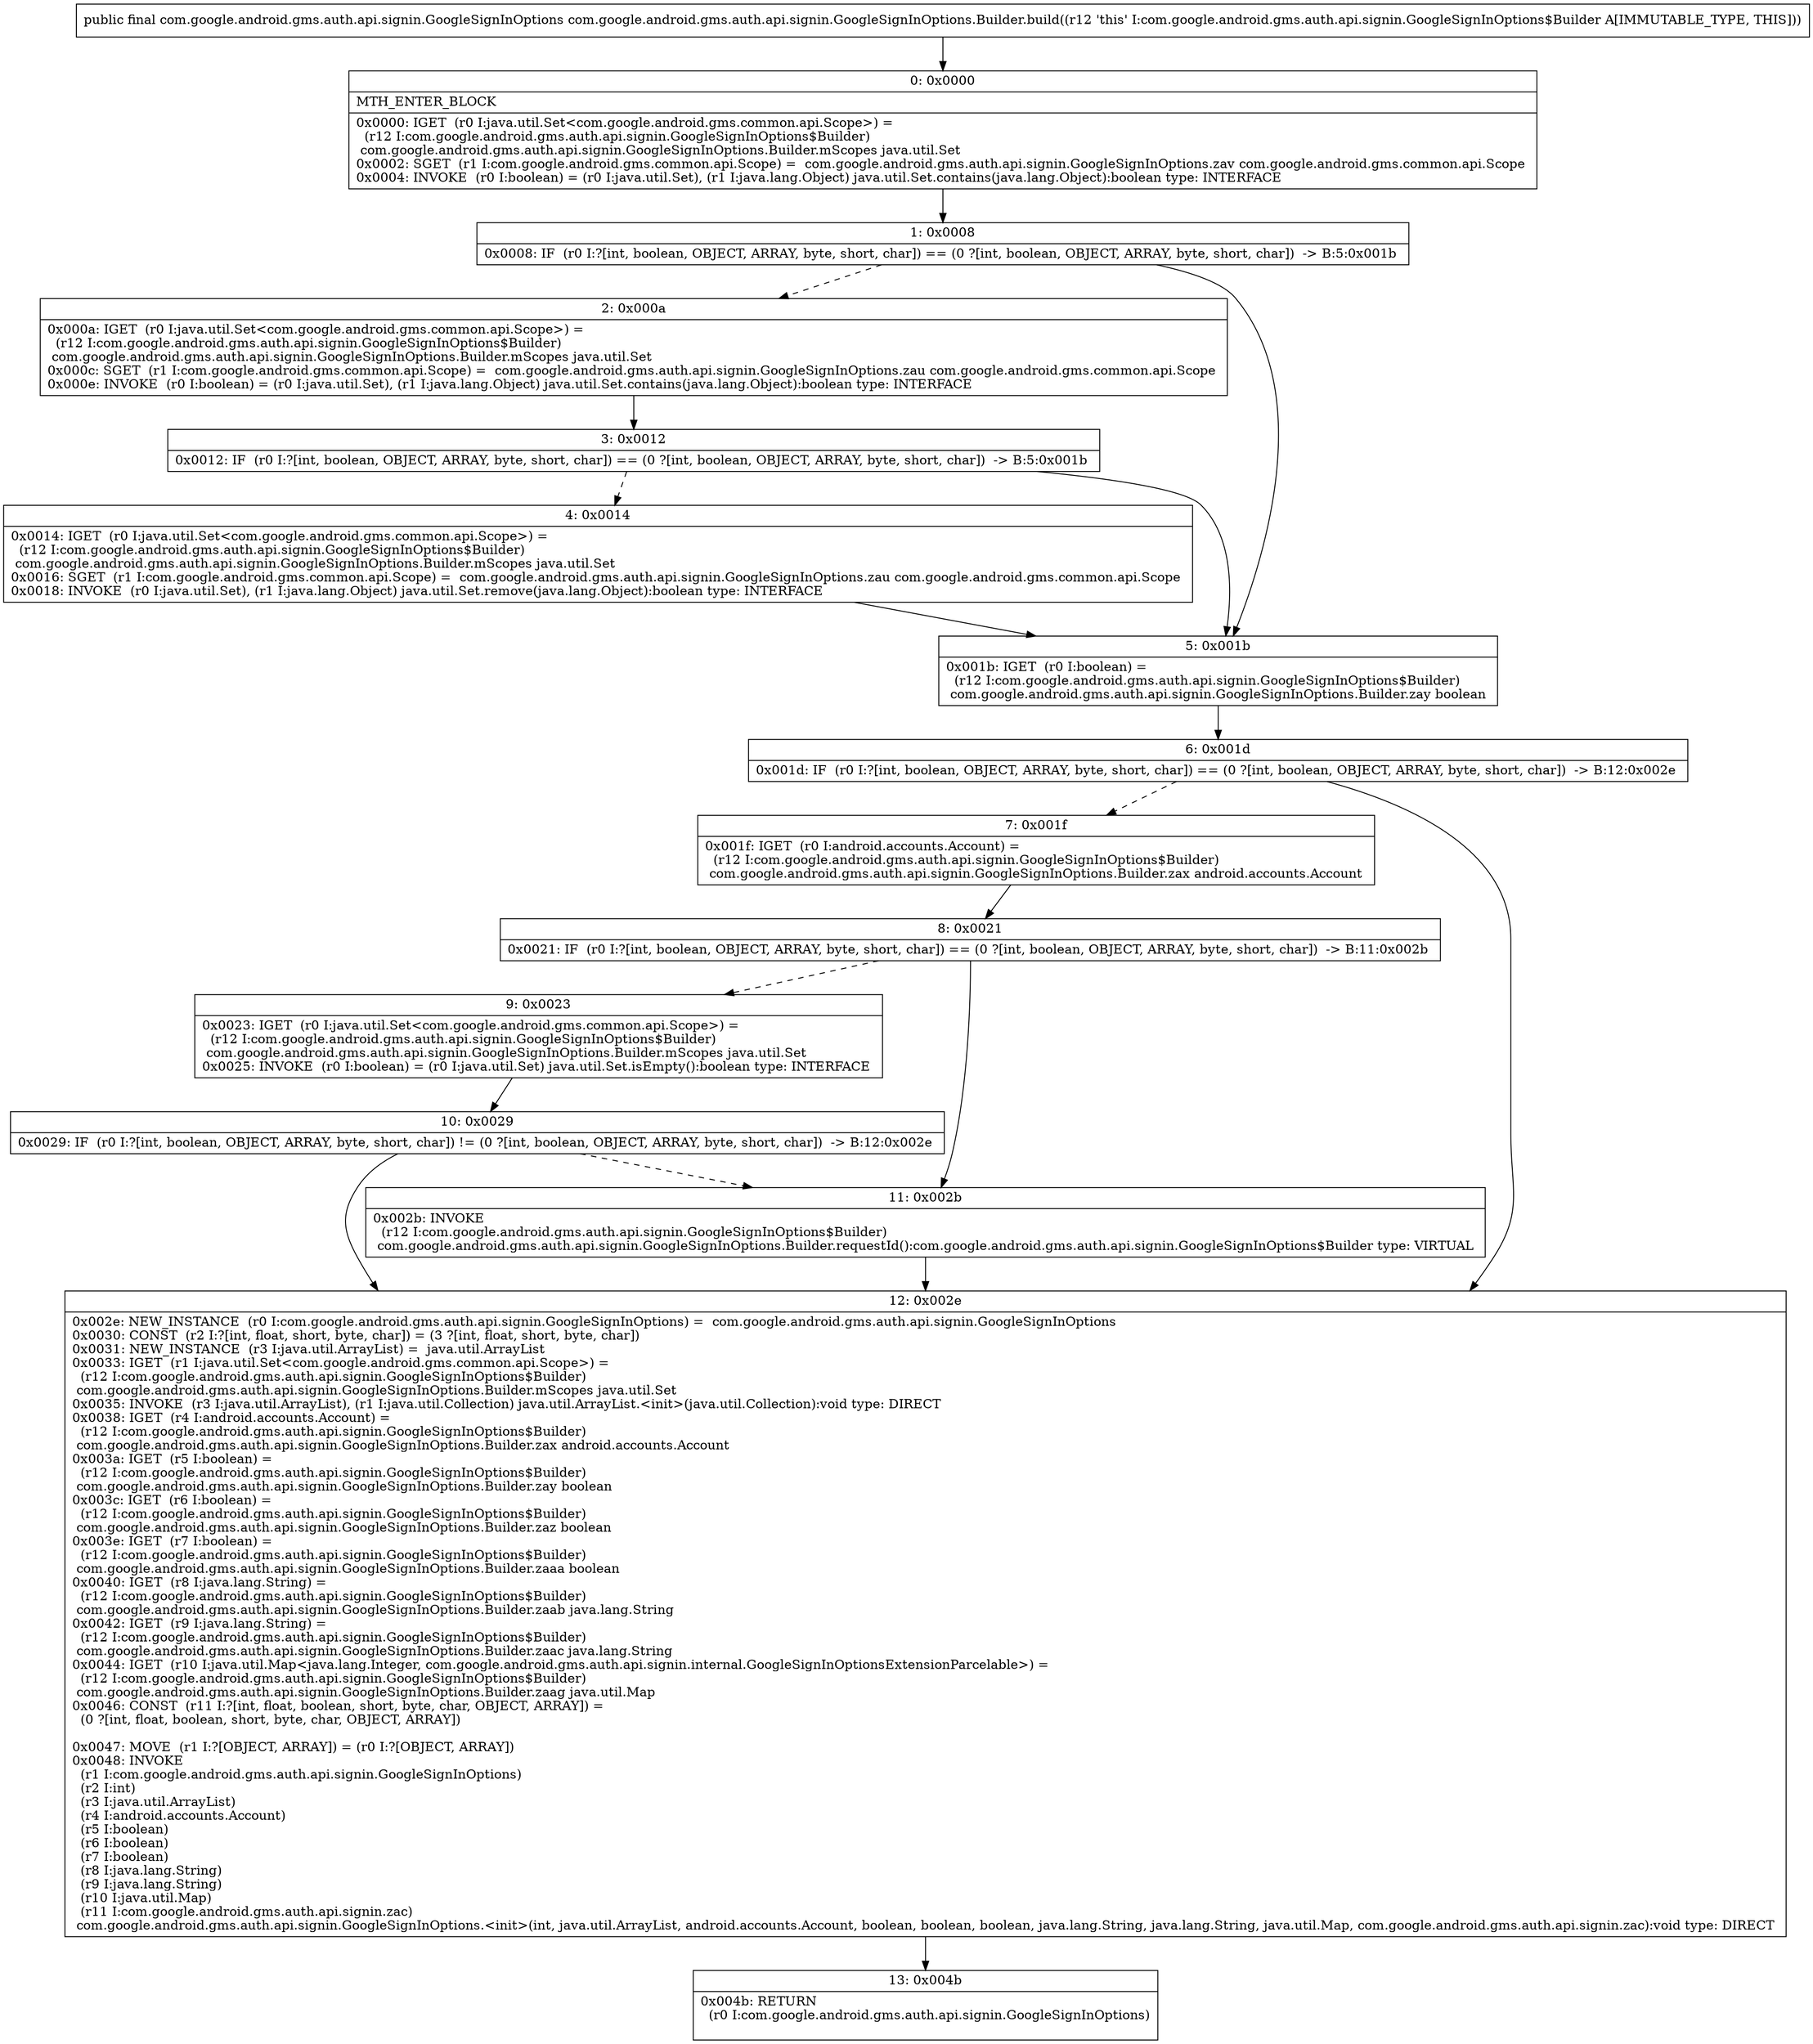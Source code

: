 digraph "CFG forcom.google.android.gms.auth.api.signin.GoogleSignInOptions.Builder.build()Lcom\/google\/android\/gms\/auth\/api\/signin\/GoogleSignInOptions;" {
Node_0 [shape=record,label="{0\:\ 0x0000|MTH_ENTER_BLOCK\l|0x0000: IGET  (r0 I:java.util.Set\<com.google.android.gms.common.api.Scope\>) = \l  (r12 I:com.google.android.gms.auth.api.signin.GoogleSignInOptions$Builder)\l com.google.android.gms.auth.api.signin.GoogleSignInOptions.Builder.mScopes java.util.Set \l0x0002: SGET  (r1 I:com.google.android.gms.common.api.Scope) =  com.google.android.gms.auth.api.signin.GoogleSignInOptions.zav com.google.android.gms.common.api.Scope \l0x0004: INVOKE  (r0 I:boolean) = (r0 I:java.util.Set), (r1 I:java.lang.Object) java.util.Set.contains(java.lang.Object):boolean type: INTERFACE \l}"];
Node_1 [shape=record,label="{1\:\ 0x0008|0x0008: IF  (r0 I:?[int, boolean, OBJECT, ARRAY, byte, short, char]) == (0 ?[int, boolean, OBJECT, ARRAY, byte, short, char])  \-\> B:5:0x001b \l}"];
Node_2 [shape=record,label="{2\:\ 0x000a|0x000a: IGET  (r0 I:java.util.Set\<com.google.android.gms.common.api.Scope\>) = \l  (r12 I:com.google.android.gms.auth.api.signin.GoogleSignInOptions$Builder)\l com.google.android.gms.auth.api.signin.GoogleSignInOptions.Builder.mScopes java.util.Set \l0x000c: SGET  (r1 I:com.google.android.gms.common.api.Scope) =  com.google.android.gms.auth.api.signin.GoogleSignInOptions.zau com.google.android.gms.common.api.Scope \l0x000e: INVOKE  (r0 I:boolean) = (r0 I:java.util.Set), (r1 I:java.lang.Object) java.util.Set.contains(java.lang.Object):boolean type: INTERFACE \l}"];
Node_3 [shape=record,label="{3\:\ 0x0012|0x0012: IF  (r0 I:?[int, boolean, OBJECT, ARRAY, byte, short, char]) == (0 ?[int, boolean, OBJECT, ARRAY, byte, short, char])  \-\> B:5:0x001b \l}"];
Node_4 [shape=record,label="{4\:\ 0x0014|0x0014: IGET  (r0 I:java.util.Set\<com.google.android.gms.common.api.Scope\>) = \l  (r12 I:com.google.android.gms.auth.api.signin.GoogleSignInOptions$Builder)\l com.google.android.gms.auth.api.signin.GoogleSignInOptions.Builder.mScopes java.util.Set \l0x0016: SGET  (r1 I:com.google.android.gms.common.api.Scope) =  com.google.android.gms.auth.api.signin.GoogleSignInOptions.zau com.google.android.gms.common.api.Scope \l0x0018: INVOKE  (r0 I:java.util.Set), (r1 I:java.lang.Object) java.util.Set.remove(java.lang.Object):boolean type: INTERFACE \l}"];
Node_5 [shape=record,label="{5\:\ 0x001b|0x001b: IGET  (r0 I:boolean) = \l  (r12 I:com.google.android.gms.auth.api.signin.GoogleSignInOptions$Builder)\l com.google.android.gms.auth.api.signin.GoogleSignInOptions.Builder.zay boolean \l}"];
Node_6 [shape=record,label="{6\:\ 0x001d|0x001d: IF  (r0 I:?[int, boolean, OBJECT, ARRAY, byte, short, char]) == (0 ?[int, boolean, OBJECT, ARRAY, byte, short, char])  \-\> B:12:0x002e \l}"];
Node_7 [shape=record,label="{7\:\ 0x001f|0x001f: IGET  (r0 I:android.accounts.Account) = \l  (r12 I:com.google.android.gms.auth.api.signin.GoogleSignInOptions$Builder)\l com.google.android.gms.auth.api.signin.GoogleSignInOptions.Builder.zax android.accounts.Account \l}"];
Node_8 [shape=record,label="{8\:\ 0x0021|0x0021: IF  (r0 I:?[int, boolean, OBJECT, ARRAY, byte, short, char]) == (0 ?[int, boolean, OBJECT, ARRAY, byte, short, char])  \-\> B:11:0x002b \l}"];
Node_9 [shape=record,label="{9\:\ 0x0023|0x0023: IGET  (r0 I:java.util.Set\<com.google.android.gms.common.api.Scope\>) = \l  (r12 I:com.google.android.gms.auth.api.signin.GoogleSignInOptions$Builder)\l com.google.android.gms.auth.api.signin.GoogleSignInOptions.Builder.mScopes java.util.Set \l0x0025: INVOKE  (r0 I:boolean) = (r0 I:java.util.Set) java.util.Set.isEmpty():boolean type: INTERFACE \l}"];
Node_10 [shape=record,label="{10\:\ 0x0029|0x0029: IF  (r0 I:?[int, boolean, OBJECT, ARRAY, byte, short, char]) != (0 ?[int, boolean, OBJECT, ARRAY, byte, short, char])  \-\> B:12:0x002e \l}"];
Node_11 [shape=record,label="{11\:\ 0x002b|0x002b: INVOKE  \l  (r12 I:com.google.android.gms.auth.api.signin.GoogleSignInOptions$Builder)\l com.google.android.gms.auth.api.signin.GoogleSignInOptions.Builder.requestId():com.google.android.gms.auth.api.signin.GoogleSignInOptions$Builder type: VIRTUAL \l}"];
Node_12 [shape=record,label="{12\:\ 0x002e|0x002e: NEW_INSTANCE  (r0 I:com.google.android.gms.auth.api.signin.GoogleSignInOptions) =  com.google.android.gms.auth.api.signin.GoogleSignInOptions \l0x0030: CONST  (r2 I:?[int, float, short, byte, char]) = (3 ?[int, float, short, byte, char]) \l0x0031: NEW_INSTANCE  (r3 I:java.util.ArrayList) =  java.util.ArrayList \l0x0033: IGET  (r1 I:java.util.Set\<com.google.android.gms.common.api.Scope\>) = \l  (r12 I:com.google.android.gms.auth.api.signin.GoogleSignInOptions$Builder)\l com.google.android.gms.auth.api.signin.GoogleSignInOptions.Builder.mScopes java.util.Set \l0x0035: INVOKE  (r3 I:java.util.ArrayList), (r1 I:java.util.Collection) java.util.ArrayList.\<init\>(java.util.Collection):void type: DIRECT \l0x0038: IGET  (r4 I:android.accounts.Account) = \l  (r12 I:com.google.android.gms.auth.api.signin.GoogleSignInOptions$Builder)\l com.google.android.gms.auth.api.signin.GoogleSignInOptions.Builder.zax android.accounts.Account \l0x003a: IGET  (r5 I:boolean) = \l  (r12 I:com.google.android.gms.auth.api.signin.GoogleSignInOptions$Builder)\l com.google.android.gms.auth.api.signin.GoogleSignInOptions.Builder.zay boolean \l0x003c: IGET  (r6 I:boolean) = \l  (r12 I:com.google.android.gms.auth.api.signin.GoogleSignInOptions$Builder)\l com.google.android.gms.auth.api.signin.GoogleSignInOptions.Builder.zaz boolean \l0x003e: IGET  (r7 I:boolean) = \l  (r12 I:com.google.android.gms.auth.api.signin.GoogleSignInOptions$Builder)\l com.google.android.gms.auth.api.signin.GoogleSignInOptions.Builder.zaaa boolean \l0x0040: IGET  (r8 I:java.lang.String) = \l  (r12 I:com.google.android.gms.auth.api.signin.GoogleSignInOptions$Builder)\l com.google.android.gms.auth.api.signin.GoogleSignInOptions.Builder.zaab java.lang.String \l0x0042: IGET  (r9 I:java.lang.String) = \l  (r12 I:com.google.android.gms.auth.api.signin.GoogleSignInOptions$Builder)\l com.google.android.gms.auth.api.signin.GoogleSignInOptions.Builder.zaac java.lang.String \l0x0044: IGET  (r10 I:java.util.Map\<java.lang.Integer, com.google.android.gms.auth.api.signin.internal.GoogleSignInOptionsExtensionParcelable\>) = \l  (r12 I:com.google.android.gms.auth.api.signin.GoogleSignInOptions$Builder)\l com.google.android.gms.auth.api.signin.GoogleSignInOptions.Builder.zaag java.util.Map \l0x0046: CONST  (r11 I:?[int, float, boolean, short, byte, char, OBJECT, ARRAY]) = \l  (0 ?[int, float, boolean, short, byte, char, OBJECT, ARRAY])\l \l0x0047: MOVE  (r1 I:?[OBJECT, ARRAY]) = (r0 I:?[OBJECT, ARRAY]) \l0x0048: INVOKE  \l  (r1 I:com.google.android.gms.auth.api.signin.GoogleSignInOptions)\l  (r2 I:int)\l  (r3 I:java.util.ArrayList)\l  (r4 I:android.accounts.Account)\l  (r5 I:boolean)\l  (r6 I:boolean)\l  (r7 I:boolean)\l  (r8 I:java.lang.String)\l  (r9 I:java.lang.String)\l  (r10 I:java.util.Map)\l  (r11 I:com.google.android.gms.auth.api.signin.zac)\l com.google.android.gms.auth.api.signin.GoogleSignInOptions.\<init\>(int, java.util.ArrayList, android.accounts.Account, boolean, boolean, boolean, java.lang.String, java.lang.String, java.util.Map, com.google.android.gms.auth.api.signin.zac):void type: DIRECT \l}"];
Node_13 [shape=record,label="{13\:\ 0x004b|0x004b: RETURN  \l  (r0 I:com.google.android.gms.auth.api.signin.GoogleSignInOptions)\l \l}"];
MethodNode[shape=record,label="{public final com.google.android.gms.auth.api.signin.GoogleSignInOptions com.google.android.gms.auth.api.signin.GoogleSignInOptions.Builder.build((r12 'this' I:com.google.android.gms.auth.api.signin.GoogleSignInOptions$Builder A[IMMUTABLE_TYPE, THIS])) }"];
MethodNode -> Node_0;
Node_0 -> Node_1;
Node_1 -> Node_2[style=dashed];
Node_1 -> Node_5;
Node_2 -> Node_3;
Node_3 -> Node_4[style=dashed];
Node_3 -> Node_5;
Node_4 -> Node_5;
Node_5 -> Node_6;
Node_6 -> Node_7[style=dashed];
Node_6 -> Node_12;
Node_7 -> Node_8;
Node_8 -> Node_9[style=dashed];
Node_8 -> Node_11;
Node_9 -> Node_10;
Node_10 -> Node_11[style=dashed];
Node_10 -> Node_12;
Node_11 -> Node_12;
Node_12 -> Node_13;
}


